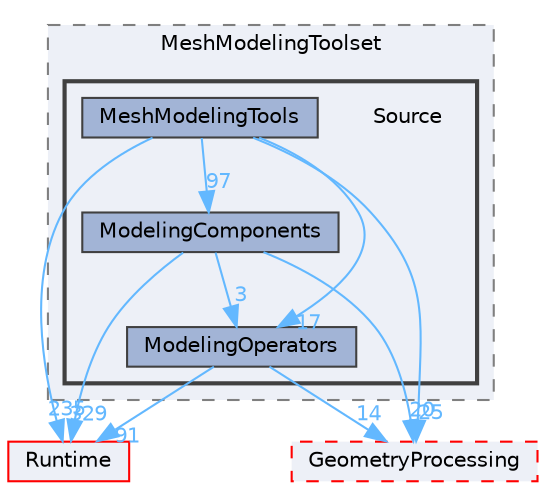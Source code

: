 digraph "Source"
{
 // INTERACTIVE_SVG=YES
 // LATEX_PDF_SIZE
  bgcolor="transparent";
  edge [fontname=Helvetica,fontsize=10,labelfontname=Helvetica,labelfontsize=10];
  node [fontname=Helvetica,fontsize=10,shape=box,height=0.2,width=0.4];
  compound=true
  subgraph clusterdir_41580f087ebc76bda4753b584cf3daa3 {
    graph [ bgcolor="#edf0f7", pencolor="grey50", label="MeshModelingToolset", fontname=Helvetica,fontsize=10 style="filled,dashed", URL="dir_41580f087ebc76bda4753b584cf3daa3.html",tooltip=""]
  subgraph clusterdir_9907ac638c5b2d07c20ab88ee2cc716e {
    graph [ bgcolor="#edf0f7", pencolor="grey25", label="", fontname=Helvetica,fontsize=10 style="filled,bold", URL="dir_9907ac638c5b2d07c20ab88ee2cc716e.html",tooltip=""]
    dir_9907ac638c5b2d07c20ab88ee2cc716e [shape=plaintext, label="Source"];
  dir_a2c8ed2f66ffe0e1a59bf68c4a4eaa82 [label="MeshModelingTools", fillcolor="#a2b4d6", color="grey25", style="filled", URL="dir_a2c8ed2f66ffe0e1a59bf68c4a4eaa82.html",tooltip=""];
  dir_b85b9ed87c0e5b337b81fd0aa54e649b [label="ModelingComponents", fillcolor="#a2b4d6", color="grey25", style="filled", URL="dir_b85b9ed87c0e5b337b81fd0aa54e649b.html",tooltip=""];
  dir_2cdec1b0c066b98f0aaf74d726273e15 [label="ModelingOperators", fillcolor="#a2b4d6", color="grey25", style="filled", URL="dir_2cdec1b0c066b98f0aaf74d726273e15.html",tooltip=""];
  }
  }
  dir_7536b172fbd480bfd146a1b1acd6856b [label="Runtime", fillcolor="#edf0f7", color="red", style="filled", URL="dir_7536b172fbd480bfd146a1b1acd6856b.html",tooltip=""];
  dir_9ef035b27eddfa6c40dcaa164d958d8e [label="GeometryProcessing", fillcolor="#edf0f7", color="red", style="filled,dashed", URL="dir_9ef035b27eddfa6c40dcaa164d958d8e.html",tooltip=""];
  dir_a2c8ed2f66ffe0e1a59bf68c4a4eaa82->dir_b85b9ed87c0e5b337b81fd0aa54e649b [headlabel="97", labeldistance=1.5 headhref="dir_000628_000654.html" href="dir_000628_000654.html" color="steelblue1" fontcolor="steelblue1"];
  dir_a2c8ed2f66ffe0e1a59bf68c4a4eaa82->dir_7536b172fbd480bfd146a1b1acd6856b [headlabel="235", labeldistance=1.5 headhref="dir_000628_000984.html" href="dir_000628_000984.html" color="steelblue1" fontcolor="steelblue1"];
  dir_a2c8ed2f66ffe0e1a59bf68c4a4eaa82->dir_9ef035b27eddfa6c40dcaa164d958d8e [headlabel="25", labeldistance=1.5 headhref="dir_000628_000442.html" href="dir_000628_000442.html" color="steelblue1" fontcolor="steelblue1"];
  dir_a2c8ed2f66ffe0e1a59bf68c4a4eaa82->dir_2cdec1b0c066b98f0aaf74d726273e15 [headlabel="17", labeldistance=1.5 headhref="dir_000628_000655.html" href="dir_000628_000655.html" color="steelblue1" fontcolor="steelblue1"];
  dir_b85b9ed87c0e5b337b81fd0aa54e649b->dir_7536b172fbd480bfd146a1b1acd6856b [headlabel="329", labeldistance=1.5 headhref="dir_000654_000984.html" href="dir_000654_000984.html" color="steelblue1" fontcolor="steelblue1"];
  dir_b85b9ed87c0e5b337b81fd0aa54e649b->dir_9ef035b27eddfa6c40dcaa164d958d8e [headlabel="20", labeldistance=1.5 headhref="dir_000654_000442.html" href="dir_000654_000442.html" color="steelblue1" fontcolor="steelblue1"];
  dir_b85b9ed87c0e5b337b81fd0aa54e649b->dir_2cdec1b0c066b98f0aaf74d726273e15 [headlabel="3", labeldistance=1.5 headhref="dir_000654_000655.html" href="dir_000654_000655.html" color="steelblue1" fontcolor="steelblue1"];
  dir_2cdec1b0c066b98f0aaf74d726273e15->dir_7536b172fbd480bfd146a1b1acd6856b [headlabel="91", labeldistance=1.5 headhref="dir_000655_000984.html" href="dir_000655_000984.html" color="steelblue1" fontcolor="steelblue1"];
  dir_2cdec1b0c066b98f0aaf74d726273e15->dir_9ef035b27eddfa6c40dcaa164d958d8e [headlabel="14", labeldistance=1.5 headhref="dir_000655_000442.html" href="dir_000655_000442.html" color="steelblue1" fontcolor="steelblue1"];
}
